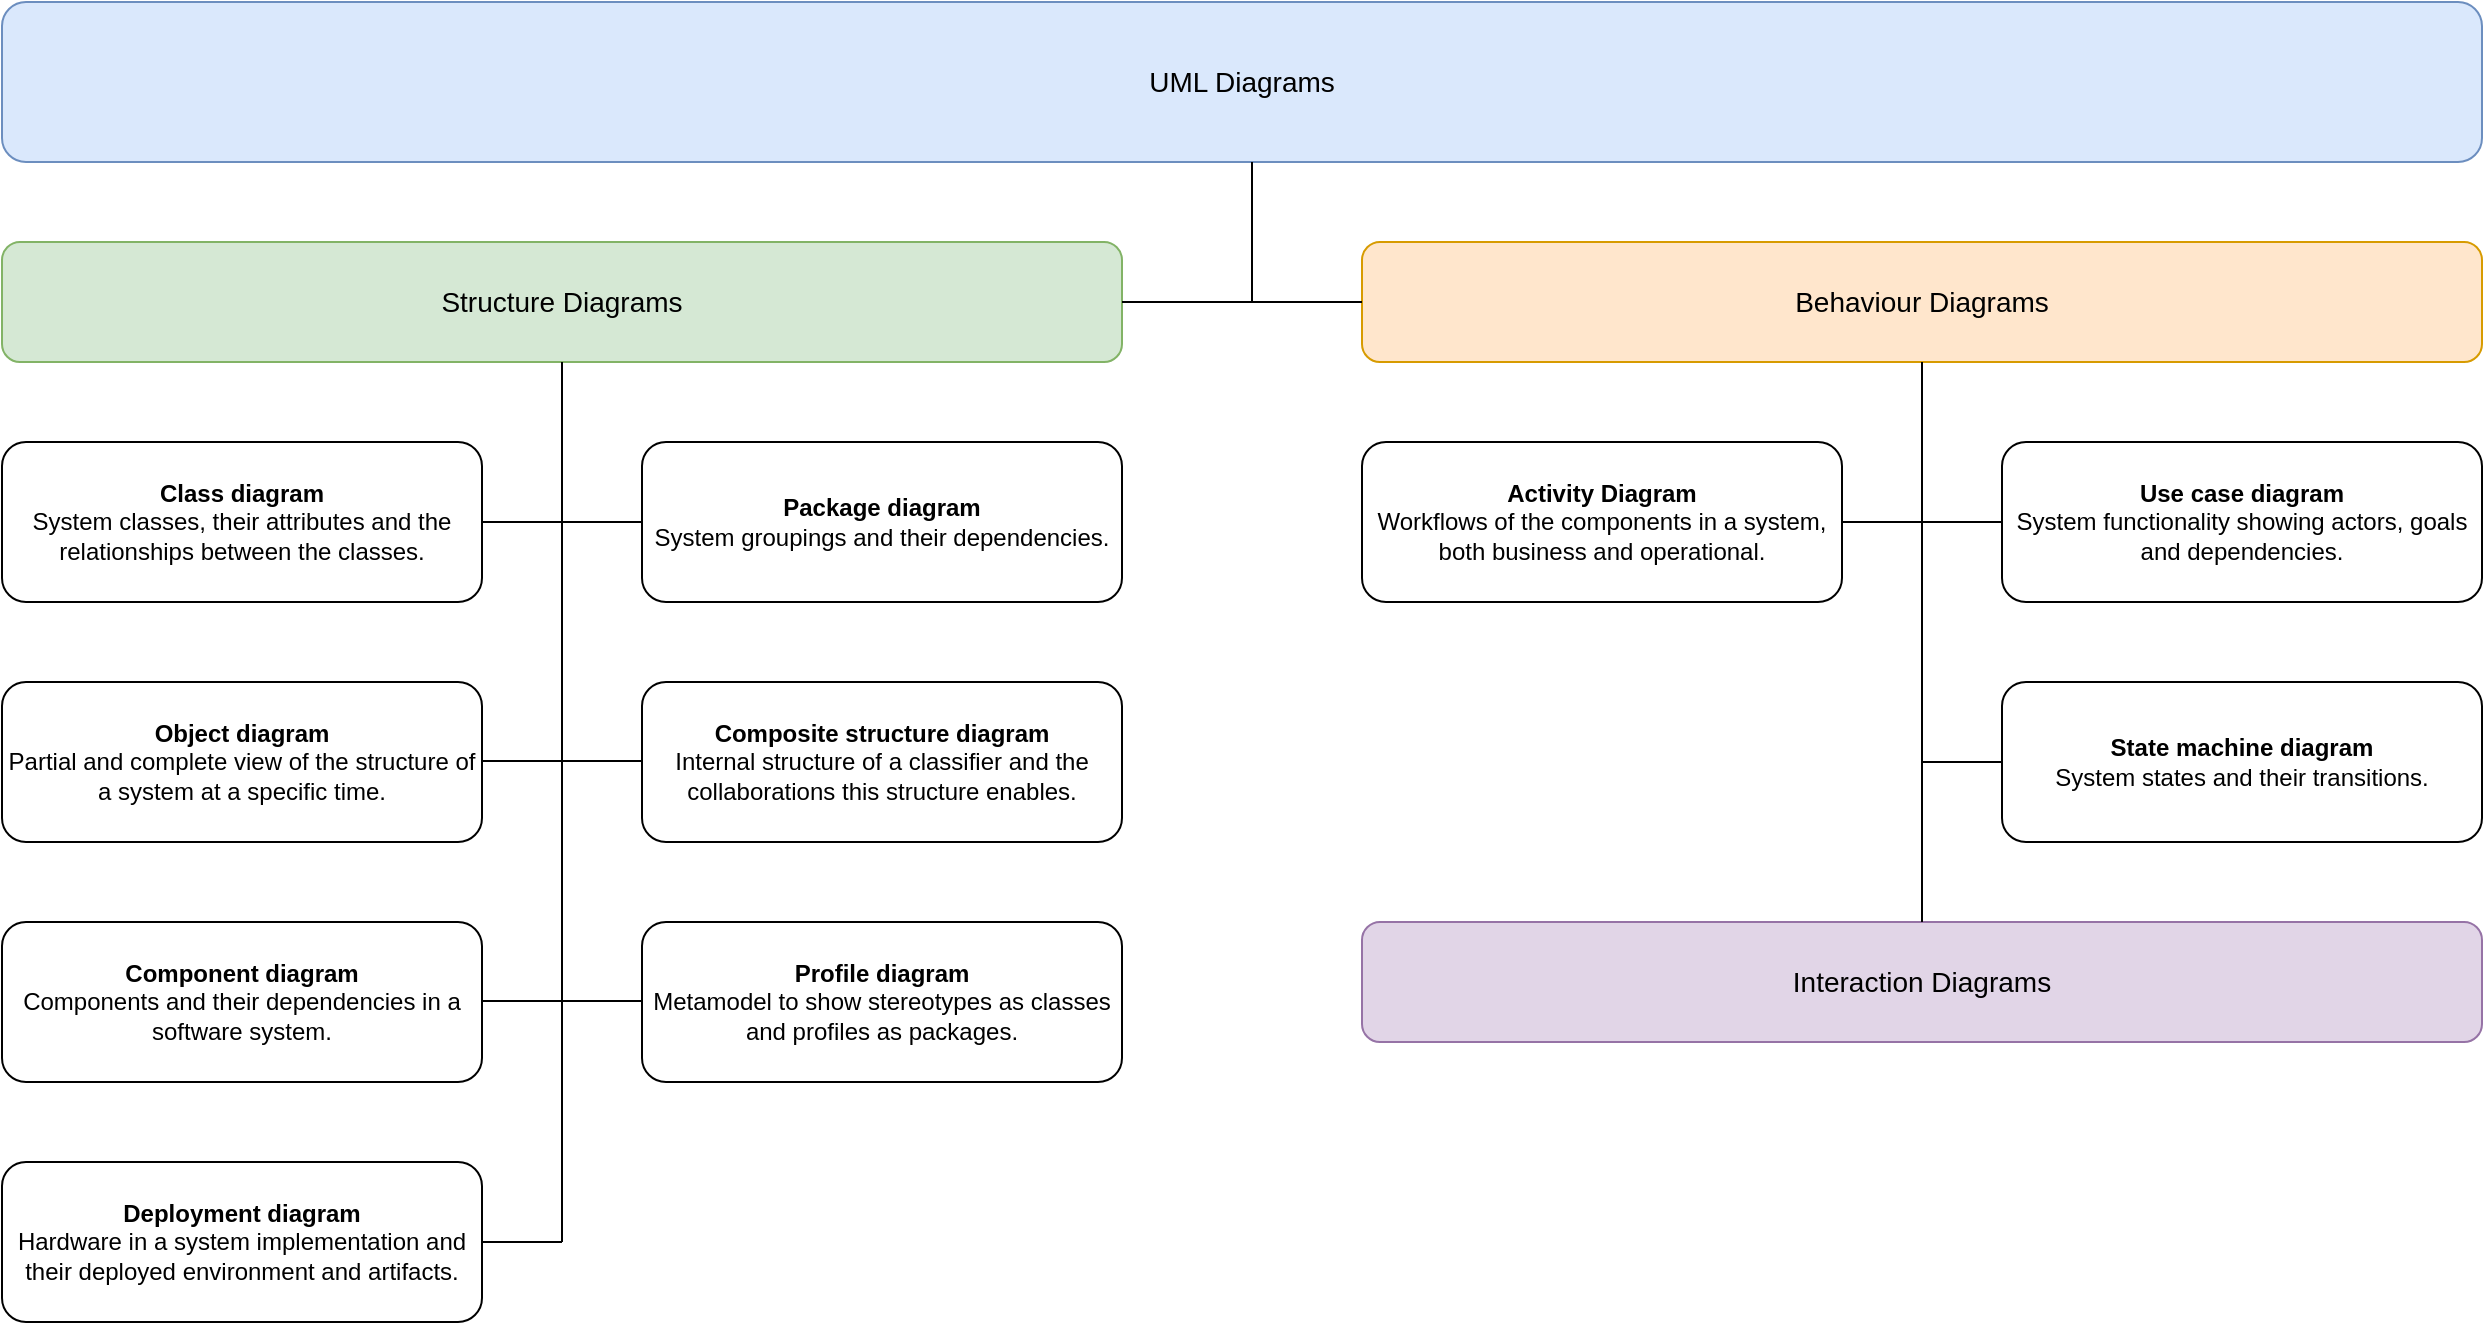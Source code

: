 <mxfile version="28.0.7">
  <diagram name="Page-1" id="kwjImpuqmJLJjczvCFeu">
    <mxGraphModel dx="1764" dy="1636" grid="1" gridSize="10" guides="1" tooltips="1" connect="1" arrows="1" fold="1" page="1" pageScale="1" pageWidth="850" pageHeight="1100" math="0" shadow="0">
      <root>
        <mxCell id="0" />
        <mxCell id="1" parent="0" />
        <mxCell id="B1bUDCd7ulW--QVvzsSq-1" value="&lt;div&gt;&lt;font style=&quot;font-size: 14px;&quot;&gt;UML Diagrams&lt;/font&gt;&lt;/div&gt;" style="rounded=1;whiteSpace=wrap;html=1;fillColor=#dae8fc;strokeColor=#6c8ebf;" vertex="1" parent="1">
          <mxGeometry x="-200" y="-220" width="1240" height="80" as="geometry" />
        </mxCell>
        <mxCell id="B1bUDCd7ulW--QVvzsSq-2" value="&lt;font style=&quot;font-size: 14px;&quot;&gt;Structure Diagrams&lt;/font&gt;" style="rounded=1;whiteSpace=wrap;html=1;fillColor=#d5e8d4;strokeColor=#82b366;" vertex="1" parent="1">
          <mxGeometry x="-200" y="-100" width="560" height="60" as="geometry" />
        </mxCell>
        <mxCell id="B1bUDCd7ulW--QVvzsSq-3" value="&lt;font style=&quot;font-size: 14px;&quot;&gt;Behaviour Diagrams&lt;/font&gt;" style="rounded=1;whiteSpace=wrap;html=1;fillColor=#ffe6cc;strokeColor=#d79b00;" vertex="1" parent="1">
          <mxGeometry x="480" y="-100" width="560" height="60" as="geometry" />
        </mxCell>
        <mxCell id="B1bUDCd7ulW--QVvzsSq-4" value="" style="endArrow=none;html=1;rounded=0;" edge="1" parent="1">
          <mxGeometry width="50" height="50" relative="1" as="geometry">
            <mxPoint x="425" y="-70" as="sourcePoint" />
            <mxPoint x="425" y="-140" as="targetPoint" />
          </mxGeometry>
        </mxCell>
        <mxCell id="B1bUDCd7ulW--QVvzsSq-5" value="" style="endArrow=none;html=1;rounded=0;exitX=1;exitY=0.5;exitDx=0;exitDy=0;entryX=0;entryY=0.5;entryDx=0;entryDy=0;" edge="1" parent="1" source="B1bUDCd7ulW--QVvzsSq-2" target="B1bUDCd7ulW--QVvzsSq-3">
          <mxGeometry width="50" height="50" relative="1" as="geometry">
            <mxPoint x="400" y="-10" as="sourcePoint" />
            <mxPoint x="450" y="-60" as="targetPoint" />
          </mxGeometry>
        </mxCell>
        <mxCell id="B1bUDCd7ulW--QVvzsSq-6" value="&lt;b&gt;Package diagram&lt;br&gt;&lt;/b&gt;System groupings and their dependencies.&lt;b&gt;&lt;br&gt;&lt;/b&gt;" style="rounded=1;whiteSpace=wrap;html=1;" vertex="1" parent="1">
          <mxGeometry x="120" width="240" height="80" as="geometry" />
        </mxCell>
        <mxCell id="B1bUDCd7ulW--QVvzsSq-7" value="&lt;b&gt;Class diagram&lt;/b&gt;&lt;br&gt;System classes, their attributes and the relationships between the classes." style="rounded=1;whiteSpace=wrap;html=1;" vertex="1" parent="1">
          <mxGeometry x="-200" width="240" height="80" as="geometry" />
        </mxCell>
        <mxCell id="B1bUDCd7ulW--QVvzsSq-8" value="&lt;b&gt;Activity Diagram&lt;/b&gt;&lt;br&gt;Workflows of the components in a system, both business and operational." style="rounded=1;whiteSpace=wrap;html=1;" vertex="1" parent="1">
          <mxGeometry x="480" width="240" height="80" as="geometry" />
        </mxCell>
        <mxCell id="B1bUDCd7ulW--QVvzsSq-9" value="&lt;b&gt;Use case diagram&lt;br&gt;&lt;/b&gt;System functionality showing actors, goals and dependencies.&lt;b&gt;&lt;br&gt;&lt;/b&gt;" style="rounded=1;whiteSpace=wrap;html=1;" vertex="1" parent="1">
          <mxGeometry x="800" width="240" height="80" as="geometry" />
        </mxCell>
        <mxCell id="B1bUDCd7ulW--QVvzsSq-10" value="&lt;div&gt;&lt;b&gt;Object diagram&lt;/b&gt;&lt;/div&gt;&lt;div&gt;Partial and complete view of the structure of a system at a specific time.&lt;/div&gt;" style="rounded=1;whiteSpace=wrap;html=1;" vertex="1" parent="1">
          <mxGeometry x="-200" y="120" width="240" height="80" as="geometry" />
        </mxCell>
        <mxCell id="B1bUDCd7ulW--QVvzsSq-11" value="&lt;div&gt;&lt;b&gt;Component diagram&lt;/b&gt;&lt;/div&gt;&lt;div&gt;Components and their dependencies in a software system.&lt;/div&gt;" style="rounded=1;whiteSpace=wrap;html=1;" vertex="1" parent="1">
          <mxGeometry x="-200" y="240" width="240" height="80" as="geometry" />
        </mxCell>
        <mxCell id="B1bUDCd7ulW--QVvzsSq-12" value="&lt;div&gt;&lt;b&gt;Deployment diagram&lt;/b&gt;&lt;br&gt;&lt;/div&gt;&lt;div&gt;Hardware in a system implementation and their deployed environment and artifacts.&lt;/div&gt;" style="rounded=1;whiteSpace=wrap;html=1;" vertex="1" parent="1">
          <mxGeometry x="-200" y="360" width="240" height="80" as="geometry" />
        </mxCell>
        <mxCell id="B1bUDCd7ulW--QVvzsSq-13" value="&lt;b&gt;Composite structure diagram&lt;/b&gt;&lt;br&gt;Internal structure of a classifier and the collaborations this structure enables." style="rounded=1;whiteSpace=wrap;html=1;" vertex="1" parent="1">
          <mxGeometry x="120" y="120" width="240" height="80" as="geometry" />
        </mxCell>
        <mxCell id="B1bUDCd7ulW--QVvzsSq-14" value="&lt;div&gt;&lt;b&gt;Profile diagram&lt;/b&gt;&lt;br&gt;&lt;/div&gt;&lt;div&gt;Metamodel to show stereotypes as classes and profiles as packages.&lt;/div&gt;" style="rounded=1;whiteSpace=wrap;html=1;" vertex="1" parent="1">
          <mxGeometry x="120" y="240" width="240" height="80" as="geometry" />
        </mxCell>
        <mxCell id="B1bUDCd7ulW--QVvzsSq-15" value="" style="endArrow=none;html=1;rounded=0;" edge="1" parent="1">
          <mxGeometry width="50" height="50" relative="1" as="geometry">
            <mxPoint x="80" y="400" as="sourcePoint" />
            <mxPoint x="80" y="-40" as="targetPoint" />
          </mxGeometry>
        </mxCell>
        <mxCell id="B1bUDCd7ulW--QVvzsSq-16" value="" style="endArrow=none;html=1;rounded=0;exitX=1;exitY=0.5;exitDx=0;exitDy=0;" edge="1" parent="1" source="B1bUDCd7ulW--QVvzsSq-12">
          <mxGeometry width="50" height="50" relative="1" as="geometry">
            <mxPoint x="30" y="450" as="sourcePoint" />
            <mxPoint x="80" y="400" as="targetPoint" />
          </mxGeometry>
        </mxCell>
        <mxCell id="B1bUDCd7ulW--QVvzsSq-18" value="" style="endArrow=none;html=1;rounded=0;exitX=1;exitY=0.5;exitDx=0;exitDy=0;entryX=0;entryY=0.5;entryDx=0;entryDy=0;" edge="1" parent="1" source="B1bUDCd7ulW--QVvzsSq-7" target="B1bUDCd7ulW--QVvzsSq-6">
          <mxGeometry width="50" height="50" relative="1" as="geometry">
            <mxPoint x="30" y="90" as="sourcePoint" />
            <mxPoint x="80" y="40" as="targetPoint" />
          </mxGeometry>
        </mxCell>
        <mxCell id="B1bUDCd7ulW--QVvzsSq-19" value="" style="endArrow=none;html=1;rounded=0;exitX=1;exitY=0.5;exitDx=0;exitDy=0;entryX=0;entryY=0.5;entryDx=0;entryDy=0;" edge="1" parent="1">
          <mxGeometry width="50" height="50" relative="1" as="geometry">
            <mxPoint x="40" y="159.5" as="sourcePoint" />
            <mxPoint x="120" y="159.5" as="targetPoint" />
          </mxGeometry>
        </mxCell>
        <mxCell id="B1bUDCd7ulW--QVvzsSq-20" value="" style="endArrow=none;html=1;rounded=0;exitX=1;exitY=0.5;exitDx=0;exitDy=0;entryX=0;entryY=0.5;entryDx=0;entryDy=0;" edge="1" parent="1">
          <mxGeometry width="50" height="50" relative="1" as="geometry">
            <mxPoint x="40" y="279.5" as="sourcePoint" />
            <mxPoint x="120" y="279.5" as="targetPoint" />
          </mxGeometry>
        </mxCell>
        <mxCell id="B1bUDCd7ulW--QVvzsSq-21" value="&lt;b&gt;State machine diagram&lt;br&gt;&lt;/b&gt;System states and their transitions.&lt;b&gt;&lt;br&gt;&lt;/b&gt;" style="rounded=1;whiteSpace=wrap;html=1;" vertex="1" parent="1">
          <mxGeometry x="800" y="120" width="240" height="80" as="geometry" />
        </mxCell>
        <mxCell id="B1bUDCd7ulW--QVvzsSq-22" value="&lt;font style=&quot;font-size: 14px;&quot;&gt;Interaction Diagrams&lt;/font&gt;" style="rounded=1;whiteSpace=wrap;html=1;fillColor=#e1d5e7;strokeColor=#9673a6;" vertex="1" parent="1">
          <mxGeometry x="480" y="240" width="560" height="60" as="geometry" />
        </mxCell>
        <mxCell id="B1bUDCd7ulW--QVvzsSq-23" value="" style="endArrow=none;html=1;rounded=0;exitX=0.5;exitY=0;exitDx=0;exitDy=0;" edge="1" parent="1" source="B1bUDCd7ulW--QVvzsSq-22">
          <mxGeometry width="50" height="50" relative="1" as="geometry">
            <mxPoint x="760" y="160" as="sourcePoint" />
            <mxPoint x="760" y="-40" as="targetPoint" />
          </mxGeometry>
        </mxCell>
        <mxCell id="B1bUDCd7ulW--QVvzsSq-24" value="" style="endArrow=none;html=1;rounded=0;" edge="1" parent="1" source="B1bUDCd7ulW--QVvzsSq-8">
          <mxGeometry width="50" height="50" relative="1" as="geometry">
            <mxPoint x="750" y="90" as="sourcePoint" />
            <mxPoint x="800" y="40" as="targetPoint" />
          </mxGeometry>
        </mxCell>
        <mxCell id="B1bUDCd7ulW--QVvzsSq-25" value="" style="endArrow=none;html=1;rounded=0;entryX=0;entryY=0.5;entryDx=0;entryDy=0;" edge="1" parent="1" target="B1bUDCd7ulW--QVvzsSq-21">
          <mxGeometry width="50" height="50" relative="1" as="geometry">
            <mxPoint x="760" y="160" as="sourcePoint" />
            <mxPoint x="810" y="110" as="targetPoint" />
          </mxGeometry>
        </mxCell>
      </root>
    </mxGraphModel>
  </diagram>
</mxfile>
